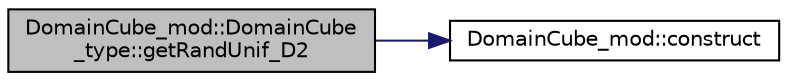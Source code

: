 digraph "DomainCube_mod::DomainCube_type::getRandUnif_D2"
{
 // LATEX_PDF_SIZE
  edge [fontname="Helvetica",fontsize="10",labelfontname="Helvetica",labelfontsize="10"];
  node [fontname="Helvetica",fontsize="10",shape=record];
  rankdir="LR";
  Node1 [label="DomainCube_mod::DomainCube\l_type::getRandUnif_D2",height=0.2,width=0.4,color="black", fillcolor="grey75", style="filled", fontcolor="black",tooltip=" "];
  Node1 -> Node2 [color="midnightblue",fontsize="10",style="solid",fontname="Helvetica"];
  Node2 [label="DomainCube_mod::construct",height=0.2,width=0.4,color="black", fillcolor="white", style="filled",URL="$namespaceDomainCube__mod.html#a6c2e8cea13644b876677d059a91f2ebc",tooltip="Construct an object of type DomainCube_type."];
}
